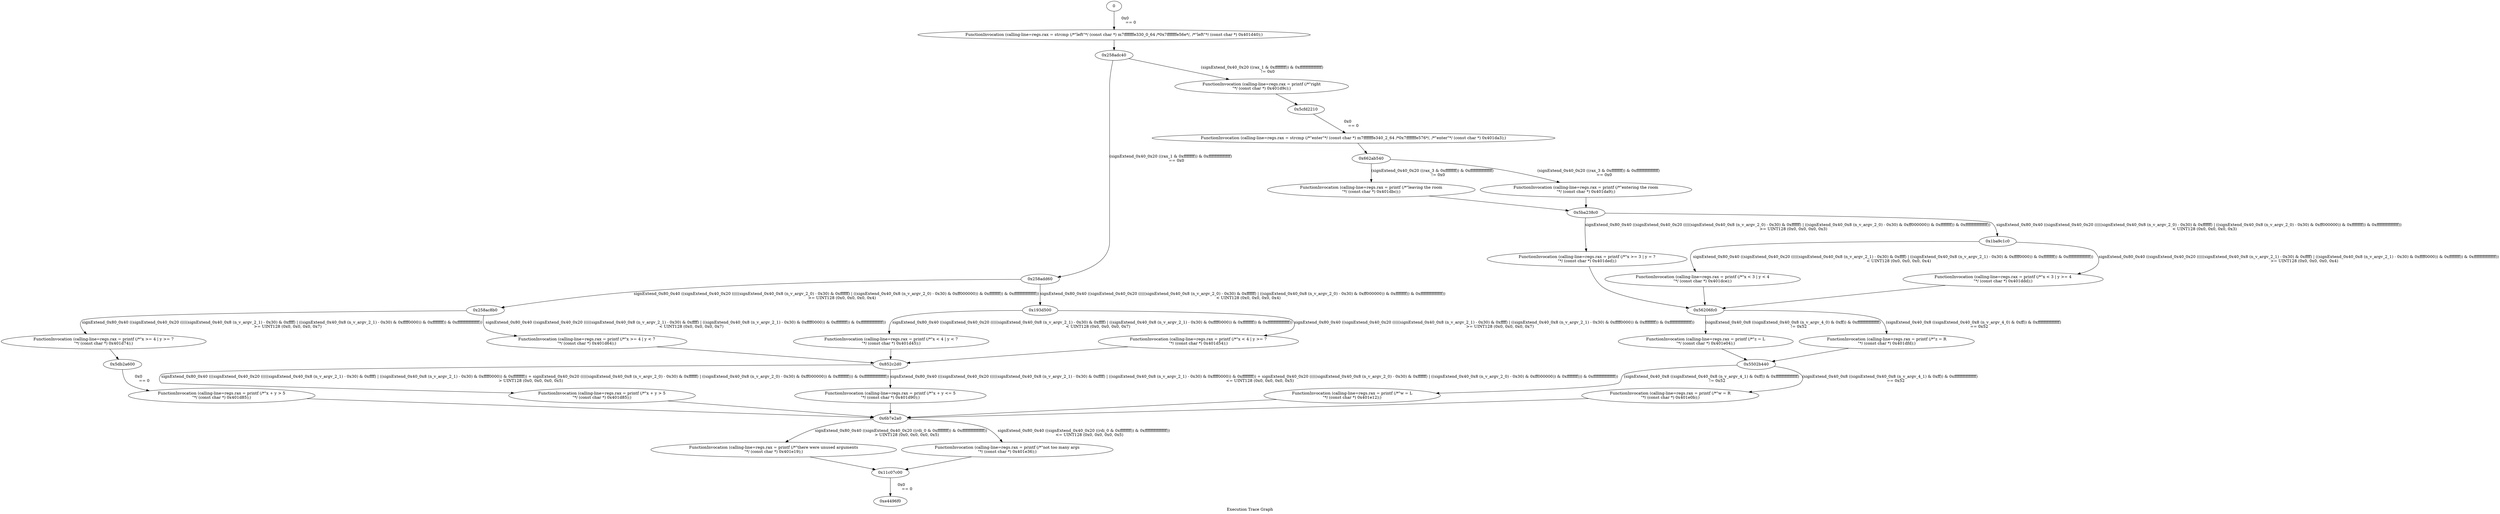 digraph "Execution Trace Graph" {
	label="Execution Trace Graph";

	Node0 [label = "0"];
	Node0x193d500 [label = "0x193d500"];
	Node0x1d0fe10 [label = "FunctionInvocation (calling-line=regs.rax = printf (/*\"there were unused arguments\n\"*/ (const char *) 0x401e19);)"];
	Node0x6b7e2a0 [label = "0x6b7e2a0"];
	Node0x852c2d0 [label = "0x852c2d0"];
	Node0x99b3f80 [label = "FunctionInvocation (calling-line=regs.rax = printf (/*\"x + y <= 5\n\"*/ (const char *) 0x401d90);)"];
	Node0xe4496f0 [label = "0xe4496f0"];
	Node0x11c07c00 [label = "0x11c07c00"];
	Node0x12ed93b0 [label = "FunctionInvocation (calling-line=regs.rax = printf (/*\"not too many args\n\"*/ (const char *) 0x401e36);)"];
	Node0x1b319c60 [label = "FunctionInvocation (calling-line=regs.rax = printf (/*\"x < 4 | y < 7\n\"*/ (const char *) 0x401d45);)"];
	Node0x1b7b1430 [label = "FunctionInvocation (calling-line=regs.rax = printf (/*\"w = R\n\"*/ (const char *) 0x401e0b);)"];
	Node0x1ba9c1c0 [label = "0x1ba9c1c0"];
	Node0x20a376b0 [label = "FunctionInvocation (calling-line=regs.rax = printf (/*\"x >= 4 | y >= 7\n\"*/ (const char *) 0x401d74);)"];
	Node0x20e2f830 [label = "FunctionInvocation (calling-line=regs.rax = printf (/*\"x + y > 5\n\"*/ (const char *) 0x401d85);)"];
	Node0x258ac8b0 [label = "0x258ac8b0"];
	Node0x258adc40 [label = "0x258adc40"];
	Node0x258add60 [label = "0x258add60"];
	Node0x3e37dc00 [label = "FunctionInvocation (calling-line=regs.rax = printf (/*\"x < 4 | y >= 7\n\"*/ (const char *) 0x401d54);)"];
	Node0x49dbfe00 [label = "FunctionInvocation (calling-line=regs.rax = printf (/*\"x + y > 5\n\"*/ (const char *) 0x401d85);)"];
	Node0x4ddf52b0 [label = "FunctionInvocation (calling-line=regs.rax = printf (/*\"x >= 4 | y < 7\n\"*/ (const char *) 0x401d64);)"];
	Node0x5502b440 [label = "0x5502b440"];
	Node0x56206fc0 [label = "0x56206fc0"];
	Node0x57acf580 [label = "FunctionInvocation (calling-line=regs.rax = printf (/*\"w = L\n\"*/ (const char *) 0x401e12);)"];
	Node0x5ba238c0 [label = "0x5ba238c0"];
	Node0x5cfd2210 [label = "0x5cfd2210"];
	Node0x5db2a600 [label = "0x5db2a600"];
	Node0x662ab540 [label = "0x662ab540"];
	Node0x8864c930 [label = "FunctionInvocation (calling-line=regs.rax = printf (/*\"x < 3 | y < 4\n\"*/ (const char *) 0x401dce);)"];
	Node0x8dd6d2c0 [label = "FunctionInvocation (calling-line=regs.rax = printf (/*\"z = L\n\"*/ (const char *) 0x401e04);)"];
	Node0xb2317f20 [label = "FunctionInvocation (calling-line=regs.rax = printf (/*\"z = R\n\"*/ (const char *) 0x401dfd);)"];
	Node0xbf0cf9f0 [label = "FunctionInvocation (calling-line=regs.rax = printf (/*\"x < 3 | y >= 4\n\"*/ (const char *) 0x401ddd);)"];
	Node0xcfe752c0 [label = "FunctionInvocation (calling-line=regs.rax = printf (/*\"x >= 3 | y = ?\n\"*/ (const char *) 0x401ded);)"];
	Node0xd1325bc0 [label = "FunctionInvocation (calling-line=regs.rax = printf (/*\"entering the room\n\"*/ (const char *) 0x401da9);)"];
	Node0xd6de7190 [label = "FunctionInvocation (calling-line=regs.rax = printf (/*\"leaving the room\n\"*/ (const char *) 0x401dbc);)"];
	Node0xda86ee70 [label = "FunctionInvocation (calling-line=regs.rax = strcmp (/*\"enter\"*/ (const char *) m7fffffffe340_2_64 /*0x7fffffffe576*/, /*\"enter\"*/ (const char *) 0x401da3);)"];
	Node0xdbe95e60 [label = "FunctionInvocation (calling-line=regs.rax = printf (/*\"right\n\"*/ (const char *) 0x401d9c);)"];
	Node0xdc00a890 [label = "FunctionInvocation (calling-line=regs.rax = strcmp (/*\"left\"*/ (const char *) m7fffffffe330_0_64 /*0x7fffffffe56e*/, /*\"left\"*/ (const char *) 0x401d40);)"];
	Node0 -> Node0xdc00a890 [label = "0x0
	 == 0"];
	Node0xdc00a890 -> Node0x258adc40 [label = ""];
	Node0x258adc40 -> Node0x258add60 [label = "(signExtend_0x40_0x20 ((rax_1 & 0xffffffff)) & 0xffffffffffffffff)
	 == 0x0"];
	Node0x258adc40 -> Node0xdbe95e60 [label = "(signExtend_0x40_0x20 ((rax_1 & 0xffffffff)) & 0xffffffffffffffff)
	 != 0x0"];
	Node0xdbe95e60 -> Node0x5cfd2210 [label = ""];
	Node0x258add60 -> Node0x193d500 [label = "signExtend_0x80_0x40 ((signExtend_0x40_0x20 (((((signExtend_0x40_0x8 (n_v_argv_2_0) - 0x30) & 0xffffff) | ((signExtend_0x40_0x8 (n_v_argv_2_0) - 0x30) & 0xff000000)) & 0xffffffff)) & 0xffffffffffffffff))
	 < UINT128 (0x0, 0x0, 0x0, 0x4)"];
	Node0x258add60 -> Node0x258ac8b0 [label = "signExtend_0x80_0x40 ((signExtend_0x40_0x20 (((((signExtend_0x40_0x8 (n_v_argv_2_0) - 0x30) & 0xffffff) | ((signExtend_0x40_0x8 (n_v_argv_2_0) - 0x30) & 0xff000000)) & 0xffffffff)) & 0xffffffffffffffff))
	 >= UINT128 (0x0, 0x0, 0x0, 0x4)"];
	Node0x5cfd2210 -> Node0xda86ee70 [label = "0x0
	 == 0"];
	Node0xda86ee70 -> Node0x662ab540 [label = ""];
	Node0x193d500 -> Node0x1b319c60 [label = "signExtend_0x80_0x40 ((signExtend_0x40_0x20 (((((signExtend_0x40_0x8 (n_v_argv_2_1) - 0x30) & 0xffff) | ((signExtend_0x40_0x8 (n_v_argv_2_1) - 0x30) & 0xffff0000)) & 0xffffffff)) & 0xffffffffffffffff))
	 < UINT128 (0x0, 0x0, 0x0, 0x7)"];
	Node0x1b319c60 -> Node0x852c2d0 [label = ""];
	Node0x193d500 -> Node0x3e37dc00 [label = "signExtend_0x80_0x40 ((signExtend_0x40_0x20 (((((signExtend_0x40_0x8 (n_v_argv_2_1) - 0x30) & 0xffff) | ((signExtend_0x40_0x8 (n_v_argv_2_1) - 0x30) & 0xffff0000)) & 0xffffffff)) & 0xffffffffffffffff))
	 >= UINT128 (0x0, 0x0, 0x0, 0x7)"];
	Node0x3e37dc00 -> Node0x852c2d0 [label = ""];
	Node0x258ac8b0 -> Node0x4ddf52b0 [label = "signExtend_0x80_0x40 ((signExtend_0x40_0x20 (((((signExtend_0x40_0x8 (n_v_argv_2_1) - 0x30) & 0xffff) | ((signExtend_0x40_0x8 (n_v_argv_2_1) - 0x30) & 0xffff0000)) & 0xffffffff)) & 0xffffffffffffffff))
	 < UINT128 (0x0, 0x0, 0x0, 0x7)"];
	Node0x4ddf52b0 -> Node0x852c2d0 [label = ""];
	Node0x258ac8b0 -> Node0x20a376b0 [label = "signExtend_0x80_0x40 ((signExtend_0x40_0x20 (((((signExtend_0x40_0x8 (n_v_argv_2_1) - 0x30) & 0xffff) | ((signExtend_0x40_0x8 (n_v_argv_2_1) - 0x30) & 0xffff0000)) & 0xffffffff)) & 0xffffffffffffffff))
	 >= UINT128 (0x0, 0x0, 0x0, 0x7)"];
	Node0x20a376b0 -> Node0x5db2a600 [label = ""];
	Node0x662ab540 -> Node0xd1325bc0 [label = "(signExtend_0x40_0x20 ((rax_3 & 0xffffffff)) & 0xffffffffffffffff)
	 == 0x0"];
	Node0xd1325bc0 -> Node0x5ba238c0 [label = ""];
	Node0x662ab540 -> Node0xd6de7190 [label = "(signExtend_0x40_0x20 ((rax_3 & 0xffffffff)) & 0xffffffffffffffff)
	 != 0x0"];
	Node0xd6de7190 -> Node0x5ba238c0 [label = ""];
	Node0x852c2d0 -> Node0x99b3f80 [label = "signExtend_0x80_0x40 (((signExtend_0x40_0x20 (((((signExtend_0x40_0x8 (n_v_argv_2_1) - 0x30) & 0xffff) | ((signExtend_0x40_0x8 (n_v_argv_2_1) - 0x30) & 0xffff0000)) & 0xffffffff)) + signExtend_0x40_0x20 (((((signExtend_0x40_0x8 (n_v_argv_2_0) - 0x30) & 0xffffff) | ((signExtend_0x40_0x8 (n_v_argv_2_0) - 0x30) & 0xff000000)) & 0xffffffff))) & 0xffffffffffffffff))
	 <= UINT128 (0x0, 0x0, 0x0, 0x5)"];
	Node0x99b3f80 -> Node0x6b7e2a0 [label = ""];
	Node0x852c2d0 -> Node0x20e2f830 [label = "signExtend_0x80_0x40 (((signExtend_0x40_0x20 (((((signExtend_0x40_0x8 (n_v_argv_2_1) - 0x30) & 0xffff) | ((signExtend_0x40_0x8 (n_v_argv_2_1) - 0x30) & 0xffff0000)) & 0xffffffff)) + signExtend_0x40_0x20 (((((signExtend_0x40_0x8 (n_v_argv_2_0) - 0x30) & 0xffffff) | ((signExtend_0x40_0x8 (n_v_argv_2_0) - 0x30) & 0xff000000)) & 0xffffffff))) & 0xffffffffffffffff))
	 > UINT128 (0x0, 0x0, 0x0, 0x5)"];
	Node0x20e2f830 -> Node0x6b7e2a0 [label = ""];
	Node0x5db2a600 -> Node0x49dbfe00 [label = "0x0
	 == 0"];
	Node0x49dbfe00 -> Node0x6b7e2a0 [label = ""];
	Node0x5ba238c0 -> Node0x1ba9c1c0 [label = "signExtend_0x80_0x40 ((signExtend_0x40_0x20 (((((signExtend_0x40_0x8 (n_v_argv_2_0) - 0x30) & 0xffffff) | ((signExtend_0x40_0x8 (n_v_argv_2_0) - 0x30) & 0xff000000)) & 0xffffffff)) & 0xffffffffffffffff))
	 < UINT128 (0x0, 0x0, 0x0, 0x3)"];
	Node0x5ba238c0 -> Node0xcfe752c0 [label = "signExtend_0x80_0x40 ((signExtend_0x40_0x20 (((((signExtend_0x40_0x8 (n_v_argv_2_0) - 0x30) & 0xffffff) | ((signExtend_0x40_0x8 (n_v_argv_2_0) - 0x30) & 0xff000000)) & 0xffffffff)) & 0xffffffffffffffff))
	 >= UINT128 (0x0, 0x0, 0x0, 0x3)"];
	Node0xcfe752c0 -> Node0x56206fc0 [label = ""];
	Node0x6b7e2a0 -> Node0x1d0fe10 [label = "signExtend_0x80_0x40 ((signExtend_0x40_0x20 ((rdi_0 & 0xffffffff)) & 0xffffffffffffffff))
	 > UINT128 (0x0, 0x0, 0x0, 0x5)"];
	Node0x1d0fe10 -> Node0x11c07c00 [label = ""];
	Node0x6b7e2a0 -> Node0x12ed93b0 [label = "signExtend_0x80_0x40 ((signExtend_0x40_0x20 ((rdi_0 & 0xffffffff)) & 0xffffffffffffffff))
	 <= UINT128 (0x0, 0x0, 0x0, 0x5)"];
	Node0x12ed93b0 -> Node0x11c07c00 [label = ""];
	Node0x1ba9c1c0 -> Node0x8864c930 [label = "signExtend_0x80_0x40 ((signExtend_0x40_0x20 (((((signExtend_0x40_0x8 (n_v_argv_2_1) - 0x30) & 0xffff) | ((signExtend_0x40_0x8 (n_v_argv_2_1) - 0x30) & 0xffff0000)) & 0xffffffff)) & 0xffffffffffffffff))
	 < UINT128 (0x0, 0x0, 0x0, 0x4)"];
	Node0x8864c930 -> Node0x56206fc0 [label = ""];
	Node0x1ba9c1c0 -> Node0xbf0cf9f0 [label = "signExtend_0x80_0x40 ((signExtend_0x40_0x20 (((((signExtend_0x40_0x8 (n_v_argv_2_1) - 0x30) & 0xffff) | ((signExtend_0x40_0x8 (n_v_argv_2_1) - 0x30) & 0xffff0000)) & 0xffffffff)) & 0xffffffffffffffff))
	 >= UINT128 (0x0, 0x0, 0x0, 0x4)"];
	Node0xbf0cf9f0 -> Node0x56206fc0 [label = ""];
	Node0x56206fc0 -> Node0x8dd6d2c0 [label = "(signExtend_0x40_0x8 ((signExtend_0x40_0x8 (n_v_argv_4_0) & 0xff)) & 0xffffffffffffffff)
	 != 0x52"];
	Node0x8dd6d2c0 -> Node0x5502b440 [label = ""];
	Node0x56206fc0 -> Node0xb2317f20 [label = "(signExtend_0x40_0x8 ((signExtend_0x40_0x8 (n_v_argv_4_0) & 0xff)) & 0xffffffffffffffff)
	 == 0x52"];
	Node0xb2317f20 -> Node0x5502b440 [label = ""];
	Node0x11c07c00 -> Node0xe4496f0 [label = "0x0
	 == 0"];
	Node0x5502b440 -> Node0x1b7b1430 [label = "(signExtend_0x40_0x8 ((signExtend_0x40_0x8 (n_v_argv_4_1) & 0xff)) & 0xffffffffffffffff)
	 == 0x52"];
	Node0x1b7b1430 -> Node0x6b7e2a0 [label = ""];
	Node0x5502b440 -> Node0x57acf580 [label = "(signExtend_0x40_0x8 ((signExtend_0x40_0x8 (n_v_argv_4_1) & 0xff)) & 0xffffffffffffffff)
	 != 0x52"];
	Node0x57acf580 -> Node0x6b7e2a0 [label = ""];
}
